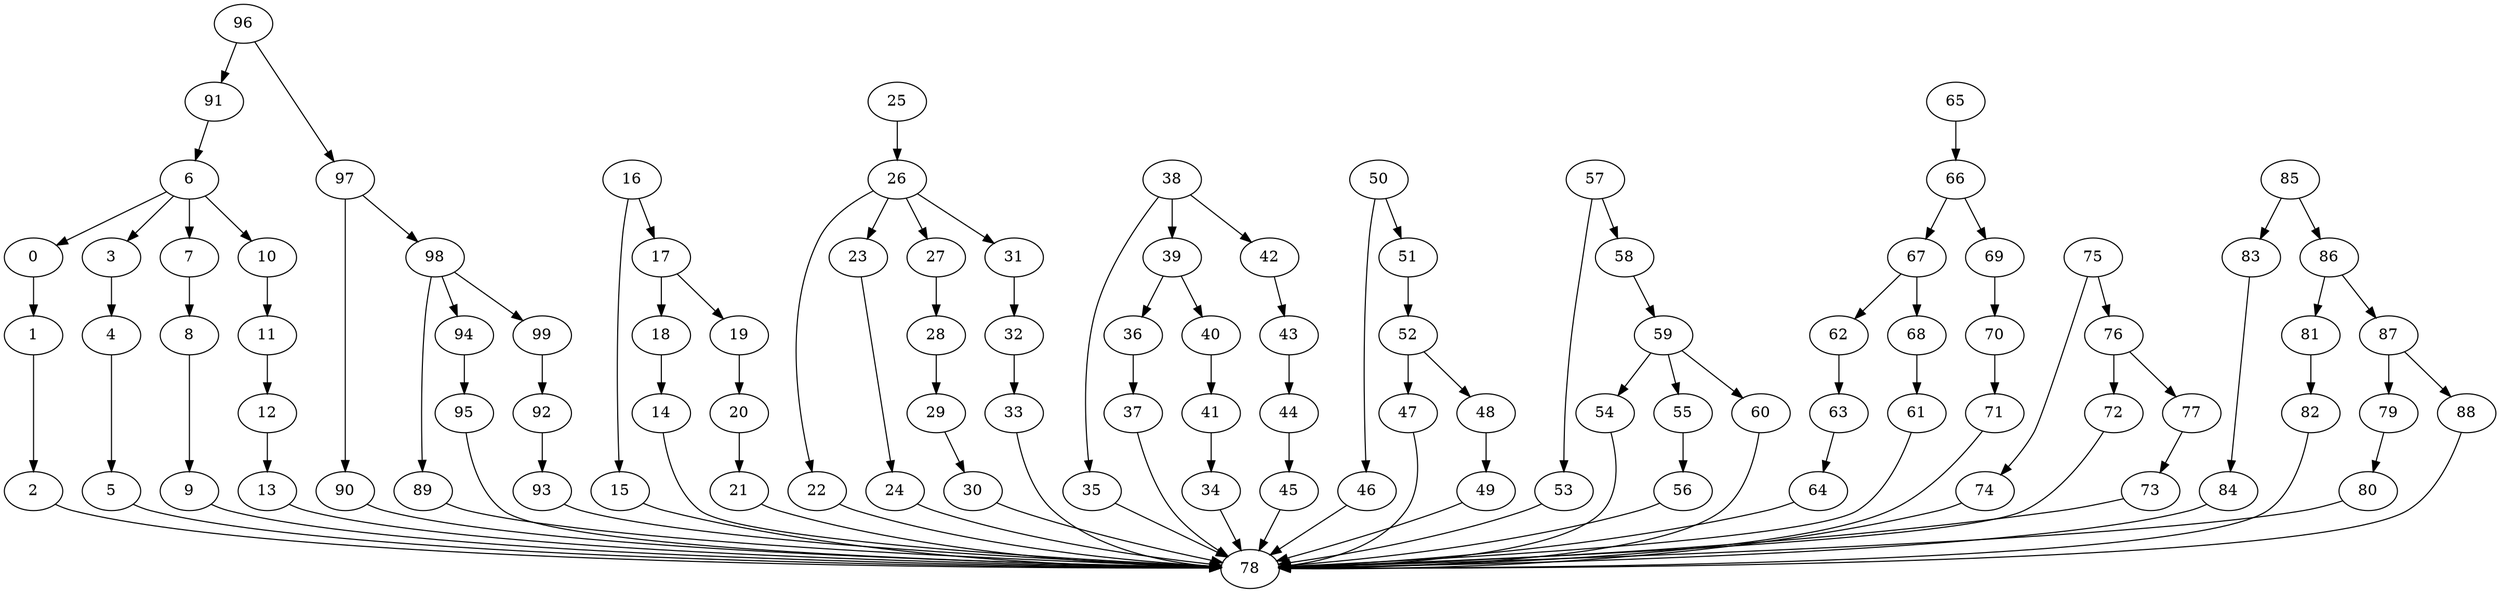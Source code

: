 strict digraph  {
0 [exec=189];
1 [exec=76];
2 [exec=196];
3 [exec=113];
4 [exec=53];
5 [exec=105];
6 [exec=154];
7 [exec=121];
8 [exec=96];
9 [exec=149];
10 [exec=90];
11 [exec=68];
12 [exec=85];
13 [exec=163];
14 [exec=92];
15 [exec=92];
16 [exec=124];
17 [exec=130];
18 [exec=100];
19 [exec=188];
20 [exec=102];
21 [exec=96];
22 [exec=92];
23 [exec=87];
24 [exec=117];
25 [exec=66];
26 [exec=134];
27 [exec=127];
28 [exec=200];
29 [exec=50];
30 [exec=136];
31 [exec=66];
32 [exec=129];
33 [exec=140];
34 [exec=64];
35 [exec=115];
36 [exec=55];
37 [exec=141];
38 [exec=153];
39 [exec=54];
40 [exec=190];
41 [exec=157];
42 [exec=143];
43 [exec=146];
44 [exec=198];
45 [exec=52];
46 [exec=168];
47 [exec=138];
48 [exec=181];
49 [exec=140];
50 [exec=184];
51 [exec=114];
52 [exec=168];
53 [exec=73];
54 [exec=103];
55 [exec=137];
56 [exec=181];
57 [exec=142];
58 [exec=87];
59 [exec=137];
60 [exec=120];
61 [exec=129];
62 [exec=173];
63 [exec=91];
64 [exec=62];
65 [exec=70];
66 [exec=186];
67 [exec=153];
68 [exec=58];
69 [exec=110];
70 [exec=138];
71 [exec=114];
72 [exec=145];
73 [exec=88];
74 [exec=65];
75 [exec=157];
76 [exec=125];
77 [exec=86];
78 [exec=131];
79 [exec=172];
80 [exec=120];
81 [exec=124];
82 [exec=170];
83 [exec=153];
84 [exec=87];
85 [exec=78];
86 [exec=146];
87 [exec=186];
88 [exec=95];
89 [exec=66];
90 [exec=141];
91 [exec=200];
92 [exec=58];
93 [exec=128];
94 [exec=143];
95 [exec=193];
96 [exec=121];
97 [exec=174];
98 [exec=117];
99 [exec=125];
0 -> 1  [comm=10];
1 -> 2  [comm=17];
2 -> 78  [comm=20];
3 -> 4  [comm=11];
4 -> 5  [comm=9];
5 -> 78  [comm=7];
6 -> 7  [comm=16];
6 -> 0  [comm=5];
6 -> 3  [comm=17];
6 -> 10  [comm=8];
7 -> 8  [comm=15];
8 -> 9  [comm=9];
9 -> 78  [comm=15];
10 -> 11  [comm=17];
11 -> 12  [comm=18];
12 -> 13  [comm=18];
13 -> 78  [comm=12];
14 -> 78  [comm=20];
15 -> 78  [comm=14];
16 -> 17  [comm=20];
16 -> 15  [comm=17];
17 -> 18  [comm=17];
17 -> 19  [comm=10];
18 -> 14  [comm=13];
19 -> 20  [comm=14];
20 -> 21  [comm=20];
21 -> 78  [comm=13];
22 -> 78  [comm=18];
23 -> 24  [comm=5];
24 -> 78  [comm=15];
25 -> 26  [comm=14];
26 -> 27  [comm=20];
26 -> 22  [comm=14];
26 -> 23  [comm=9];
26 -> 31  [comm=20];
27 -> 28  [comm=5];
28 -> 29  [comm=8];
29 -> 30  [comm=19];
30 -> 78  [comm=12];
31 -> 32  [comm=14];
32 -> 33  [comm=6];
33 -> 78  [comm=9];
34 -> 78  [comm=17];
35 -> 78  [comm=5];
36 -> 37  [comm=20];
37 -> 78  [comm=13];
38 -> 39  [comm=12];
38 -> 35  [comm=20];
38 -> 42  [comm=6];
39 -> 40  [comm=12];
39 -> 36  [comm=20];
40 -> 41  [comm=13];
41 -> 34  [comm=9];
42 -> 43  [comm=14];
43 -> 44  [comm=14];
44 -> 45  [comm=20];
45 -> 78  [comm=20];
46 -> 78  [comm=8];
47 -> 78  [comm=5];
48 -> 49  [comm=9];
49 -> 78  [comm=14];
50 -> 51  [comm=14];
50 -> 46  [comm=15];
51 -> 52  [comm=14];
52 -> 47  [comm=5];
52 -> 48  [comm=19];
53 -> 78  [comm=16];
54 -> 78  [comm=16];
55 -> 56  [comm=9];
56 -> 78  [comm=6];
57 -> 58  [comm=5];
57 -> 53  [comm=13];
58 -> 59  [comm=19];
59 -> 60  [comm=8];
59 -> 54  [comm=11];
59 -> 55  [comm=5];
60 -> 78  [comm=18];
61 -> 78  [comm=18];
62 -> 63  [comm=20];
63 -> 64  [comm=17];
64 -> 78  [comm=20];
65 -> 66  [comm=17];
66 -> 67  [comm=11];
66 -> 69  [comm=14];
67 -> 68  [comm=19];
67 -> 62  [comm=7];
68 -> 61  [comm=14];
69 -> 70  [comm=5];
70 -> 71  [comm=18];
71 -> 78  [comm=14];
72 -> 78  [comm=20];
73 -> 78  [comm=14];
74 -> 78  [comm=9];
75 -> 76  [comm=10];
75 -> 74  [comm=20];
76 -> 77  [comm=20];
76 -> 72  [comm=15];
77 -> 73  [comm=9];
79 -> 80  [comm=18];
80 -> 78  [comm=6];
81 -> 82  [comm=7];
82 -> 78  [comm=12];
83 -> 84  [comm=13];
84 -> 78  [comm=7];
85 -> 86  [comm=7];
85 -> 83  [comm=5];
86 -> 87  [comm=15];
86 -> 81  [comm=18];
87 -> 88  [comm=7];
87 -> 79  [comm=17];
88 -> 78  [comm=20];
89 -> 78  [comm=6];
90 -> 78  [comm=8];
91 -> 6  [comm=8];
92 -> 93  [comm=12];
93 -> 78  [comm=8];
94 -> 95  [comm=9];
95 -> 78  [comm=14];
96 -> 97  [comm=19];
96 -> 91  [comm=9];
97 -> 98  [comm=10];
97 -> 90  [comm=10];
98 -> 99  [comm=18];
98 -> 89  [comm=10];
98 -> 94  [comm=7];
99 -> 92  [comm=11];
}
